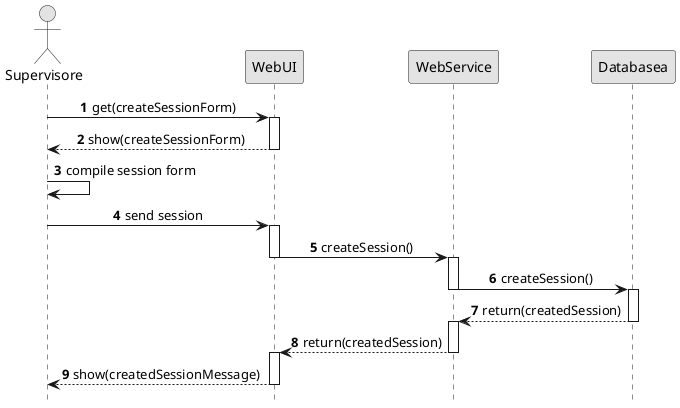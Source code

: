 
    ┌─┐
    ║"│
    └┬┘
    ┌┼┐
     │                            ┌─────┐                 ┌──────────┐                ┌─────────┐
    ┌┴┐                           │WebUI│                 │WebService│                │Databasea│
Supervisore                       └──┬──┘                 └────┬─────┘                └────┬────┘
     │  1 get(createSessionForm)    ┌┴┐                        │                           │
     │─────────────────────────────>│ │                        │                           │
     │                              │ │                        │                           │
     │  2 show(createSessionForm)   │ │                        │                           │
     │<─ ─ ─ ─ ─ ─ ─ ─ ─ ─ ─ ─ ─ ─ ─│ │                        │                           │
     │                              └┬┘                        │                           │
     ────┐                           │                         │                           │
         │ <b>3</b>                  │                         │                           │
     <───┘ compile session form      │                         │                           │
                                     │                         │                           │
     │                               │                         │                           │
     │       4 send session         ┌┴┐                        │                           │
     │─────────────────────────────>│ │                        │                           │
     │                              │ │                        │                           │
     │                              │ │   5 createSession()   ┌┴┐                          │
     │                              │ │ ─────────────────────>│ │                          │
     │                              └┬┘                       │ │                          │
     │                               │                        │ │   6 createSession()     ┌┴┐
     │                               │                        │ │ ──────────────────────> │ │
     │                               │                        └┬┘                         │ │
     │                               │                         │ 7 return(createdSession) │ │
     │                               │                         │ <─ ─ ─ ─ ─ ─ ─ ─ ─ ─ ─ ─ │ │
     │                               │                         │                          └┬┘
     │                              ┌┴┐8 return(createdSession)│                           │
     │                              │ │ <─ ─ ─ ─ ─ ─ ─ ─ ─ ─ ─ │                           │
     │                              │ │                        │                           │
     │9 show(createdSessionMessage) │ │                        │                           │
     │<─ ─ ─ ─ ─ ─ ─ ─ ─ ─ ─ ─ ─ ─ ─│ │                        │                           │
     │                              └┬┘                        │                           │

@startuml
hide footbox
autonumber

skinparam shadowing false
skinparam sequenceMessageAlign center
skinparam monochrome true

Actor Supervisore as u
participant WebUI as ui
participant WebService as ws
participant Databasea as d

u -> ui : get(createSessionForm)
activate ui
u <-- ui : show(createSessionForm)
deactivate ui
u -> u : compile session form
u -> ui : send session
activate ui
ui -> ws : createSession()
deactivate ui
activate ws
ws -> d : createSession()
deactivate ws
activate d
ws <-- d : return(createdSession)
deactivate d
activate ws
ui <-- ws : return(createdSession)
deactivate ws
activate ui
u <-- ui :  show(createdSessionMessage)
deactivate ui
@enduml
